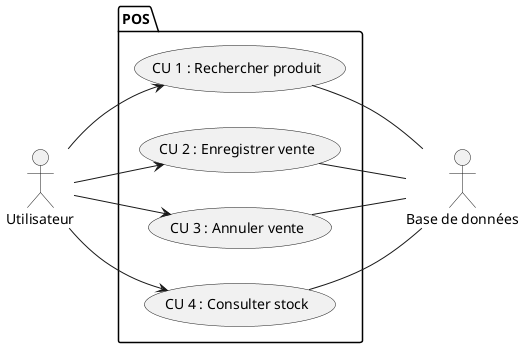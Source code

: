 @startuml Cas d'utilisation

left to right direction

actor Utilisateur

actor  "Base de données" as DB

package "POS" {
  usecase "CU 1 : Rechercher produit" as U1
  usecase "CU 2 : Enregistrer vente" as U2
  usecase "CU 3 : Annuler vente" as U3
  usecase "CU 4 : Consulter stock" as U4
}

Utilisateur --> U1
Utilisateur --> U2
Utilisateur --> U3
Utilisateur --> U4

U1 -- DB
U2 -- DB
U3 -- DB
U4 -- DB

@enduml